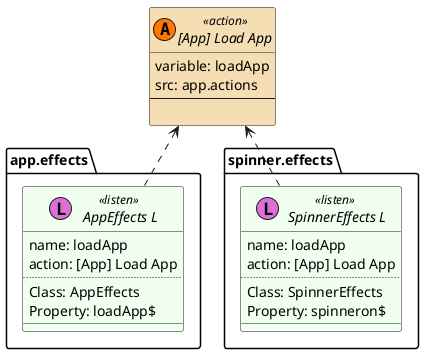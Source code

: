@startuml [App] Load App

set namespaceSeparator ::
skinparam class {
    BackgroundColor<<listen>> HoneyDew
    BackgroundColor<<action>> Wheat
    BackgroundColor<<dispatch>> Technology
}

interface "[App] Load App" << (A,#FF7700) action >> {
            variable: loadApp
            src: app.actions
            --
            
        }

        
interface "app.effects:: AppEffects L" << (L,orchid) listen >> {
            name: loadApp
            action: [App] Load App
            ..
            Class: AppEffects
Property: loadApp$
            __
        }
        "[App] Load App" <.down. "app.effects:: AppEffects L"

interface "spinner.effects:: SpinnerEffects L" << (L,orchid) listen >> {
            name: loadApp
            action: [App] Load App
            ..
            Class: SpinnerEffects
Property: spinneron$
            __
        }
        "[App] Load App" <.down. "spinner.effects:: SpinnerEffects L"
 

@enduml